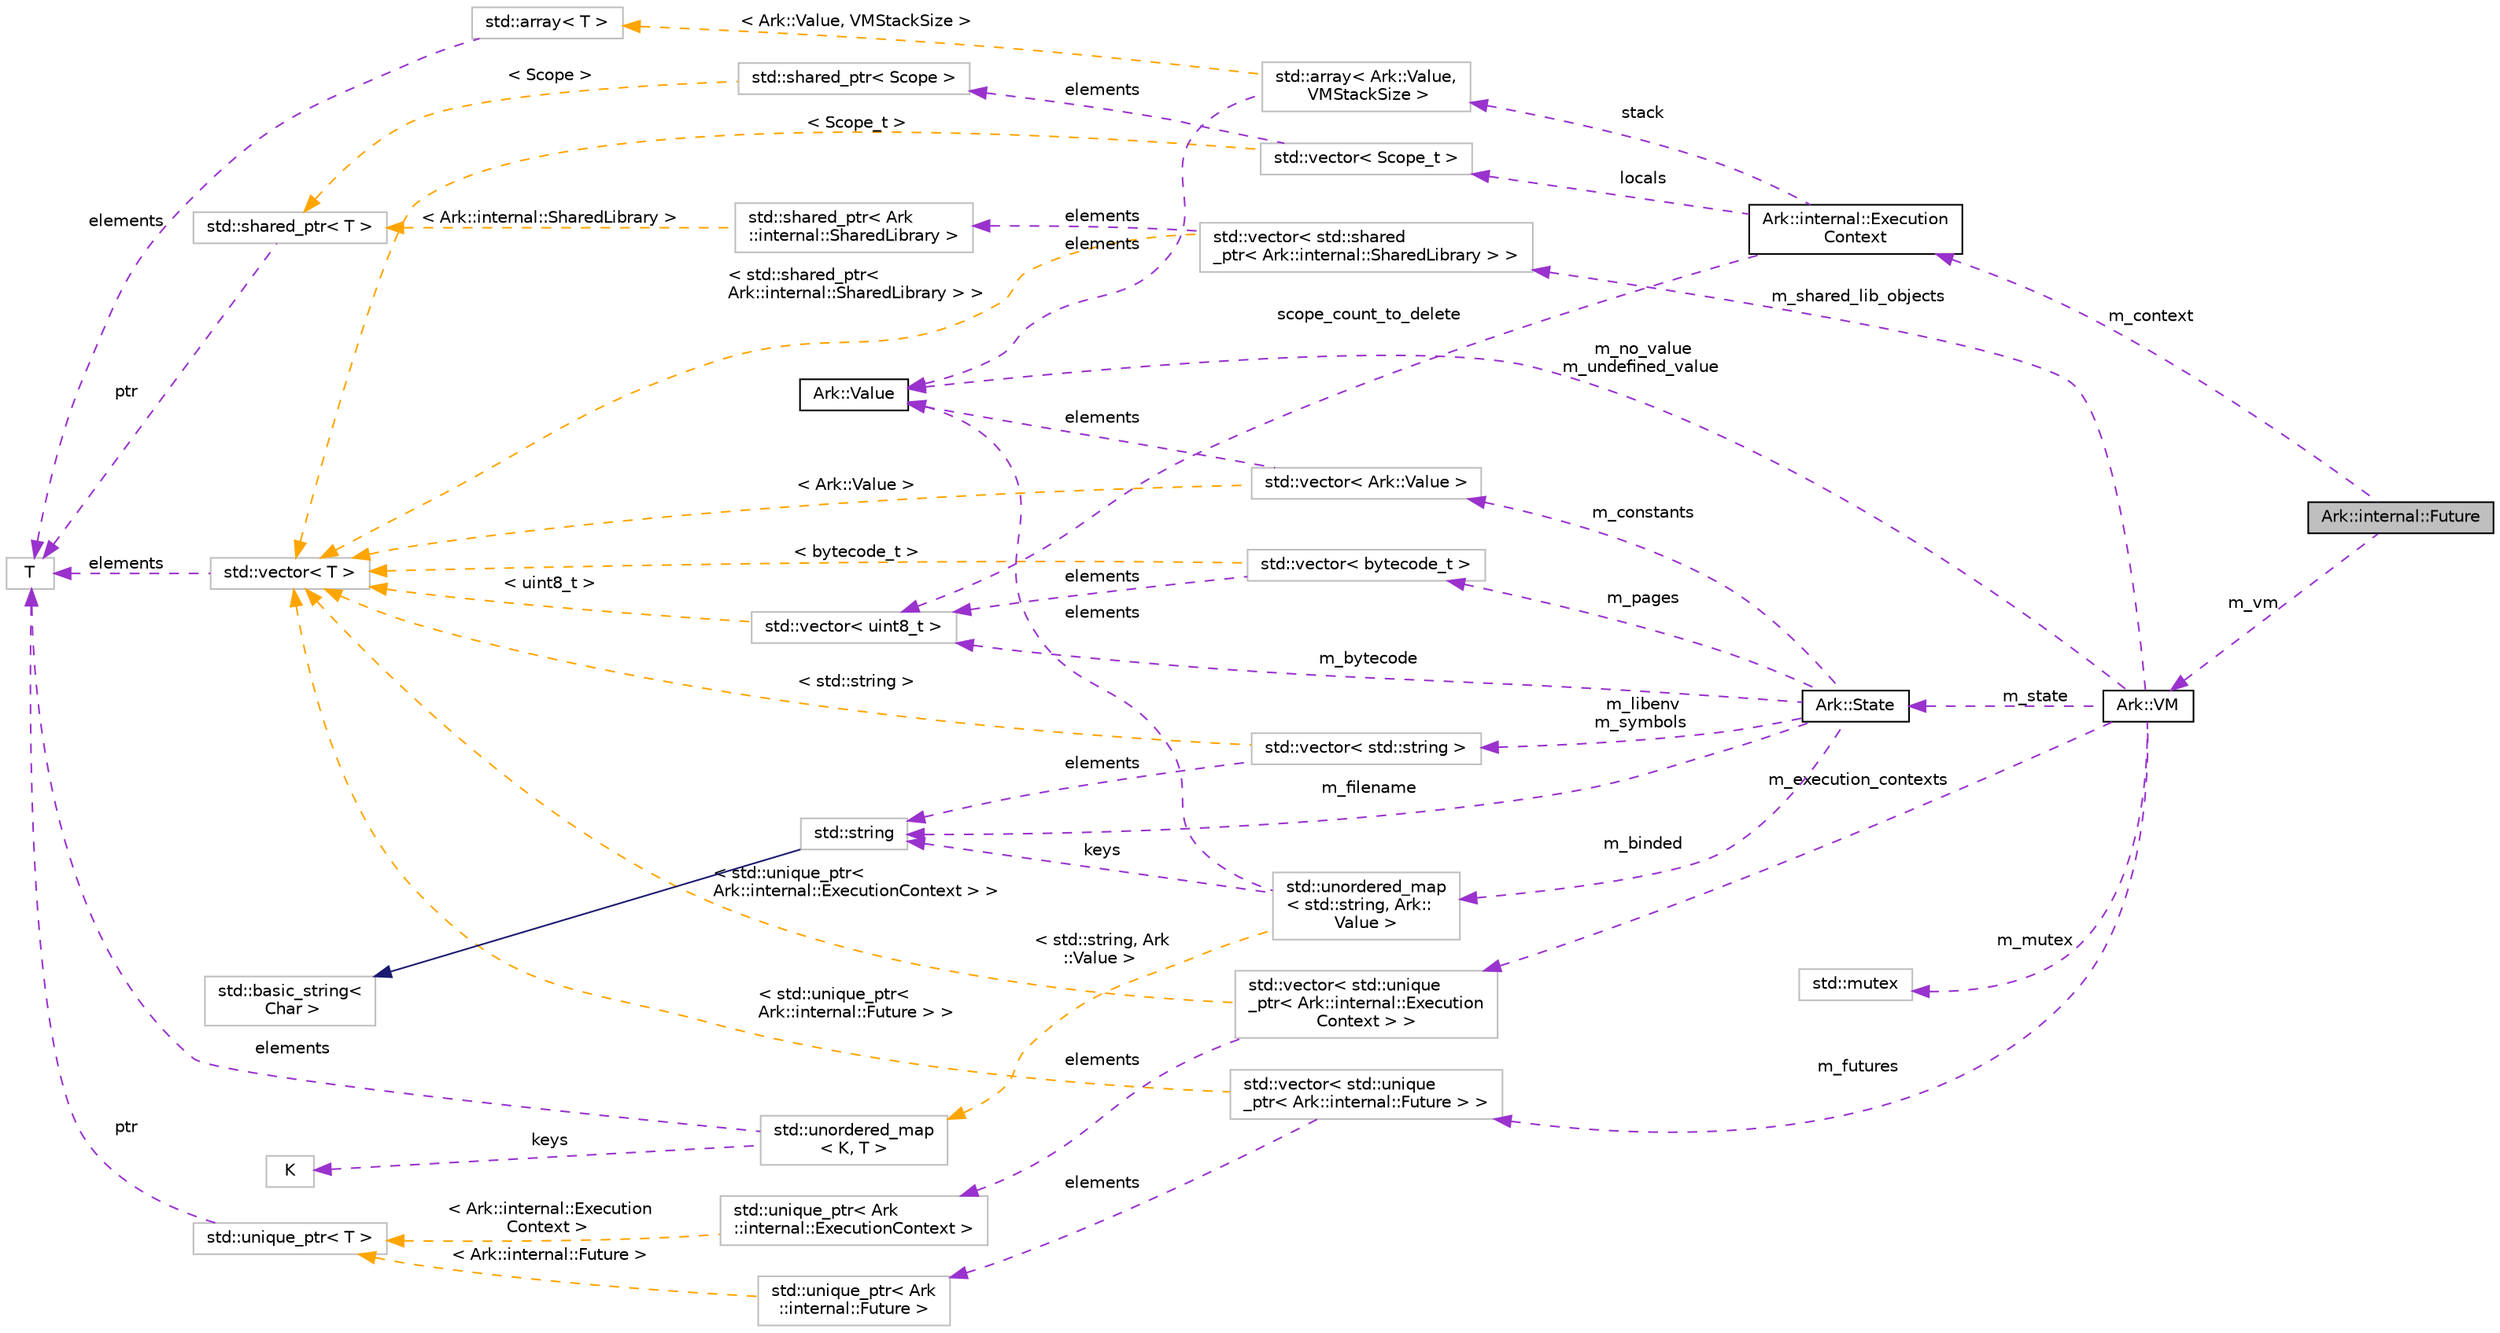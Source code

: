 digraph "Ark::internal::Future"
{
 // INTERACTIVE_SVG=YES
 // LATEX_PDF_SIZE
  edge [fontname="Helvetica",fontsize="10",labelfontname="Helvetica",labelfontsize="10"];
  node [fontname="Helvetica",fontsize="10",shape=record];
  rankdir="LR";
  Node1 [label="Ark::internal::Future",height=0.2,width=0.4,color="black", fillcolor="grey75", style="filled", fontcolor="black",tooltip=" "];
  Node2 -> Node1 [dir="back",color="darkorchid3",fontsize="10",style="dashed",label=" m_context" ,fontname="Helvetica"];
  Node2 [label="Ark::internal::Execution\lContext",height=0.2,width=0.4,color="black", fillcolor="white", style="filled",URL="$d0/daf/structArk_1_1internal_1_1ExecutionContext.html",tooltip=" "];
  Node3 -> Node2 [dir="back",color="darkorchid3",fontsize="10",style="dashed",label=" scope_count_to_delete" ,fontname="Helvetica"];
  Node3 [label="std::vector\< uint8_t \>",height=0.2,width=0.4,color="grey75", fillcolor="white", style="filled",tooltip=" "];
  Node4 -> Node3 [dir="back",color="orange",fontsize="10",style="dashed",label=" \< uint8_t \>" ,fontname="Helvetica"];
  Node4 [label="std::vector\< T \>",height=0.2,width=0.4,color="grey75", fillcolor="white", style="filled",tooltip=" "];
  Node5 -> Node4 [dir="back",color="darkorchid3",fontsize="10",style="dashed",label=" elements" ,fontname="Helvetica"];
  Node5 [label="T",height=0.2,width=0.4,color="grey75", fillcolor="white", style="filled",tooltip=" "];
  Node6 -> Node2 [dir="back",color="darkorchid3",fontsize="10",style="dashed",label=" stack" ,fontname="Helvetica"];
  Node6 [label="std::array\< Ark::Value,\l VMStackSize \>",height=0.2,width=0.4,color="grey75", fillcolor="white", style="filled",tooltip=" "];
  Node7 -> Node6 [dir="back",color="darkorchid3",fontsize="10",style="dashed",label=" elements" ,fontname="Helvetica"];
  Node7 [label="Ark::Value",height=0.2,width=0.4,color="black", fillcolor="white", style="filled",URL="$d3/d90/classArk_1_1Value.html",tooltip=" "];
  Node8 -> Node6 [dir="back",color="orange",fontsize="10",style="dashed",label=" \< Ark::Value, VMStackSize \>" ,fontname="Helvetica"];
  Node8 [label="std::array\< T \>",height=0.2,width=0.4,color="grey75", fillcolor="white", style="filled",tooltip=" "];
  Node5 -> Node8 [dir="back",color="darkorchid3",fontsize="10",style="dashed",label=" elements" ,fontname="Helvetica"];
  Node9 -> Node2 [dir="back",color="darkorchid3",fontsize="10",style="dashed",label=" locals" ,fontname="Helvetica"];
  Node9 [label="std::vector\< Scope_t \>",height=0.2,width=0.4,color="grey75", fillcolor="white", style="filled",tooltip=" "];
  Node10 -> Node9 [dir="back",color="darkorchid3",fontsize="10",style="dashed",label=" elements" ,fontname="Helvetica"];
  Node10 [label="std::shared_ptr\< Scope \>",height=0.2,width=0.4,color="grey75", fillcolor="white", style="filled",tooltip=" "];
  Node11 -> Node10 [dir="back",color="orange",fontsize="10",style="dashed",label=" \< Scope \>" ,fontname="Helvetica"];
  Node11 [label="std::shared_ptr\< T \>",height=0.2,width=0.4,color="grey75", fillcolor="white", style="filled",tooltip=" "];
  Node5 -> Node11 [dir="back",color="darkorchid3",fontsize="10",style="dashed",label=" ptr" ,fontname="Helvetica"];
  Node4 -> Node9 [dir="back",color="orange",fontsize="10",style="dashed",label=" \< Scope_t \>" ,fontname="Helvetica"];
  Node12 -> Node1 [dir="back",color="darkorchid3",fontsize="10",style="dashed",label=" m_vm" ,fontname="Helvetica"];
  Node12 [label="Ark::VM",height=0.2,width=0.4,color="black", fillcolor="white", style="filled",URL="$d2/d93/classArk_1_1VM.html",tooltip="The ArkScript virtual machine, executing ArkScript bytecode."];
  Node13 -> Node12 [dir="back",color="darkorchid3",fontsize="10",style="dashed",label=" m_execution_contexts" ,fontname="Helvetica"];
  Node13 [label="std::vector\< std::unique\l_ptr\< Ark::internal::Execution\lContext \> \>",height=0.2,width=0.4,color="grey75", fillcolor="white", style="filled",tooltip=" "];
  Node14 -> Node13 [dir="back",color="darkorchid3",fontsize="10",style="dashed",label=" elements" ,fontname="Helvetica"];
  Node14 [label="std::unique_ptr\< Ark\l::internal::ExecutionContext \>",height=0.2,width=0.4,color="grey75", fillcolor="white", style="filled",tooltip=" "];
  Node15 -> Node14 [dir="back",color="orange",fontsize="10",style="dashed",label=" \< Ark::internal::Execution\lContext \>" ,fontname="Helvetica"];
  Node15 [label="std::unique_ptr\< T \>",height=0.2,width=0.4,color="grey75", fillcolor="white", style="filled",tooltip=" "];
  Node5 -> Node15 [dir="back",color="darkorchid3",fontsize="10",style="dashed",label=" ptr" ,fontname="Helvetica"];
  Node4 -> Node13 [dir="back",color="orange",fontsize="10",style="dashed",label=" \< std::unique_ptr\<\l Ark::internal::ExecutionContext \> \>" ,fontname="Helvetica"];
  Node7 -> Node12 [dir="back",color="darkorchid3",fontsize="10",style="dashed",label=" m_no_value\nm_undefined_value" ,fontname="Helvetica"];
  Node16 -> Node12 [dir="back",color="darkorchid3",fontsize="10",style="dashed",label=" m_futures" ,fontname="Helvetica"];
  Node16 [label="std::vector\< std::unique\l_ptr\< Ark::internal::Future \> \>",height=0.2,width=0.4,color="grey75", fillcolor="white", style="filled",tooltip=" "];
  Node17 -> Node16 [dir="back",color="darkorchid3",fontsize="10",style="dashed",label=" elements" ,fontname="Helvetica"];
  Node17 [label="std::unique_ptr\< Ark\l::internal::Future \>",height=0.2,width=0.4,color="grey75", fillcolor="white", style="filled",tooltip=" "];
  Node15 -> Node17 [dir="back",color="orange",fontsize="10",style="dashed",label=" \< Ark::internal::Future \>" ,fontname="Helvetica"];
  Node4 -> Node16 [dir="back",color="orange",fontsize="10",style="dashed",label=" \< std::unique_ptr\<\l Ark::internal::Future \> \>" ,fontname="Helvetica"];
  Node18 -> Node12 [dir="back",color="darkorchid3",fontsize="10",style="dashed",label=" m_mutex" ,fontname="Helvetica"];
  Node18 [label="std::mutex",height=0.2,width=0.4,color="grey75", fillcolor="white", style="filled",tooltip=" "];
  Node19 -> Node12 [dir="back",color="darkorchid3",fontsize="10",style="dashed",label=" m_state" ,fontname="Helvetica"];
  Node19 [label="Ark::State",height=0.2,width=0.4,color="black", fillcolor="white", style="filled",URL="$d1/d37/classArk_1_1State.html",tooltip="Ark state to handle the dirty job of loading and compiling ArkScript code."];
  Node20 -> Node19 [dir="back",color="darkorchid3",fontsize="10",style="dashed",label=" m_pages" ,fontname="Helvetica"];
  Node20 [label="std::vector\< bytecode_t \>",height=0.2,width=0.4,color="grey75", fillcolor="white", style="filled",tooltip=" "];
  Node3 -> Node20 [dir="back",color="darkorchid3",fontsize="10",style="dashed",label=" elements" ,fontname="Helvetica"];
  Node4 -> Node20 [dir="back",color="orange",fontsize="10",style="dashed",label=" \< bytecode_t \>" ,fontname="Helvetica"];
  Node21 -> Node19 [dir="back",color="darkorchid3",fontsize="10",style="dashed",label=" m_binded" ,fontname="Helvetica"];
  Node21 [label="std::unordered_map\l\< std::string, Ark::\lValue \>",height=0.2,width=0.4,color="grey75", fillcolor="white", style="filled",tooltip=" "];
  Node7 -> Node21 [dir="back",color="darkorchid3",fontsize="10",style="dashed",label=" elements" ,fontname="Helvetica"];
  Node22 -> Node21 [dir="back",color="darkorchid3",fontsize="10",style="dashed",label=" keys" ,fontname="Helvetica"];
  Node22 [label="std::string",height=0.2,width=0.4,color="grey75", fillcolor="white", style="filled",tooltip=" "];
  Node23 -> Node22 [dir="back",color="midnightblue",fontsize="10",style="solid",fontname="Helvetica"];
  Node23 [label="std::basic_string\<\l Char \>",height=0.2,width=0.4,color="grey75", fillcolor="white", style="filled",tooltip=" "];
  Node24 -> Node21 [dir="back",color="orange",fontsize="10",style="dashed",label=" \< std::string, Ark\l::Value \>" ,fontname="Helvetica"];
  Node24 [label="std::unordered_map\l\< K, T \>",height=0.2,width=0.4,color="grey75", fillcolor="white", style="filled",tooltip=" "];
  Node25 -> Node24 [dir="back",color="darkorchid3",fontsize="10",style="dashed",label=" keys" ,fontname="Helvetica"];
  Node25 [label="K",height=0.2,width=0.4,color="grey75", fillcolor="white", style="filled",tooltip=" "];
  Node5 -> Node24 [dir="back",color="darkorchid3",fontsize="10",style="dashed",label=" elements" ,fontname="Helvetica"];
  Node26 -> Node19 [dir="back",color="darkorchid3",fontsize="10",style="dashed",label=" m_constants" ,fontname="Helvetica"];
  Node26 [label="std::vector\< Ark::Value \>",height=0.2,width=0.4,color="grey75", fillcolor="white", style="filled",tooltip=" "];
  Node7 -> Node26 [dir="back",color="darkorchid3",fontsize="10",style="dashed",label=" elements" ,fontname="Helvetica"];
  Node4 -> Node26 [dir="back",color="orange",fontsize="10",style="dashed",label=" \< Ark::Value \>" ,fontname="Helvetica"];
  Node3 -> Node19 [dir="back",color="darkorchid3",fontsize="10",style="dashed",label=" m_bytecode" ,fontname="Helvetica"];
  Node22 -> Node19 [dir="back",color="darkorchid3",fontsize="10",style="dashed",label=" m_filename" ,fontname="Helvetica"];
  Node27 -> Node19 [dir="back",color="darkorchid3",fontsize="10",style="dashed",label=" m_libenv\nm_symbols" ,fontname="Helvetica"];
  Node27 [label="std::vector\< std::string \>",height=0.2,width=0.4,color="grey75", fillcolor="white", style="filled",tooltip=" "];
  Node22 -> Node27 [dir="back",color="darkorchid3",fontsize="10",style="dashed",label=" elements" ,fontname="Helvetica"];
  Node4 -> Node27 [dir="back",color="orange",fontsize="10",style="dashed",label=" \< std::string \>" ,fontname="Helvetica"];
  Node28 -> Node12 [dir="back",color="darkorchid3",fontsize="10",style="dashed",label=" m_shared_lib_objects" ,fontname="Helvetica"];
  Node28 [label="std::vector\< std::shared\l_ptr\< Ark::internal::SharedLibrary \> \>",height=0.2,width=0.4,color="grey75", fillcolor="white", style="filled",tooltip=" "];
  Node29 -> Node28 [dir="back",color="darkorchid3",fontsize="10",style="dashed",label=" elements" ,fontname="Helvetica"];
  Node29 [label="std::shared_ptr\< Ark\l::internal::SharedLibrary \>",height=0.2,width=0.4,color="grey75", fillcolor="white", style="filled",tooltip=" "];
  Node11 -> Node29 [dir="back",color="orange",fontsize="10",style="dashed",label=" \< Ark::internal::SharedLibrary \>" ,fontname="Helvetica"];
  Node4 -> Node28 [dir="back",color="orange",fontsize="10",style="dashed",label=" \< std::shared_ptr\<\l Ark::internal::SharedLibrary \> \>" ,fontname="Helvetica"];
}
